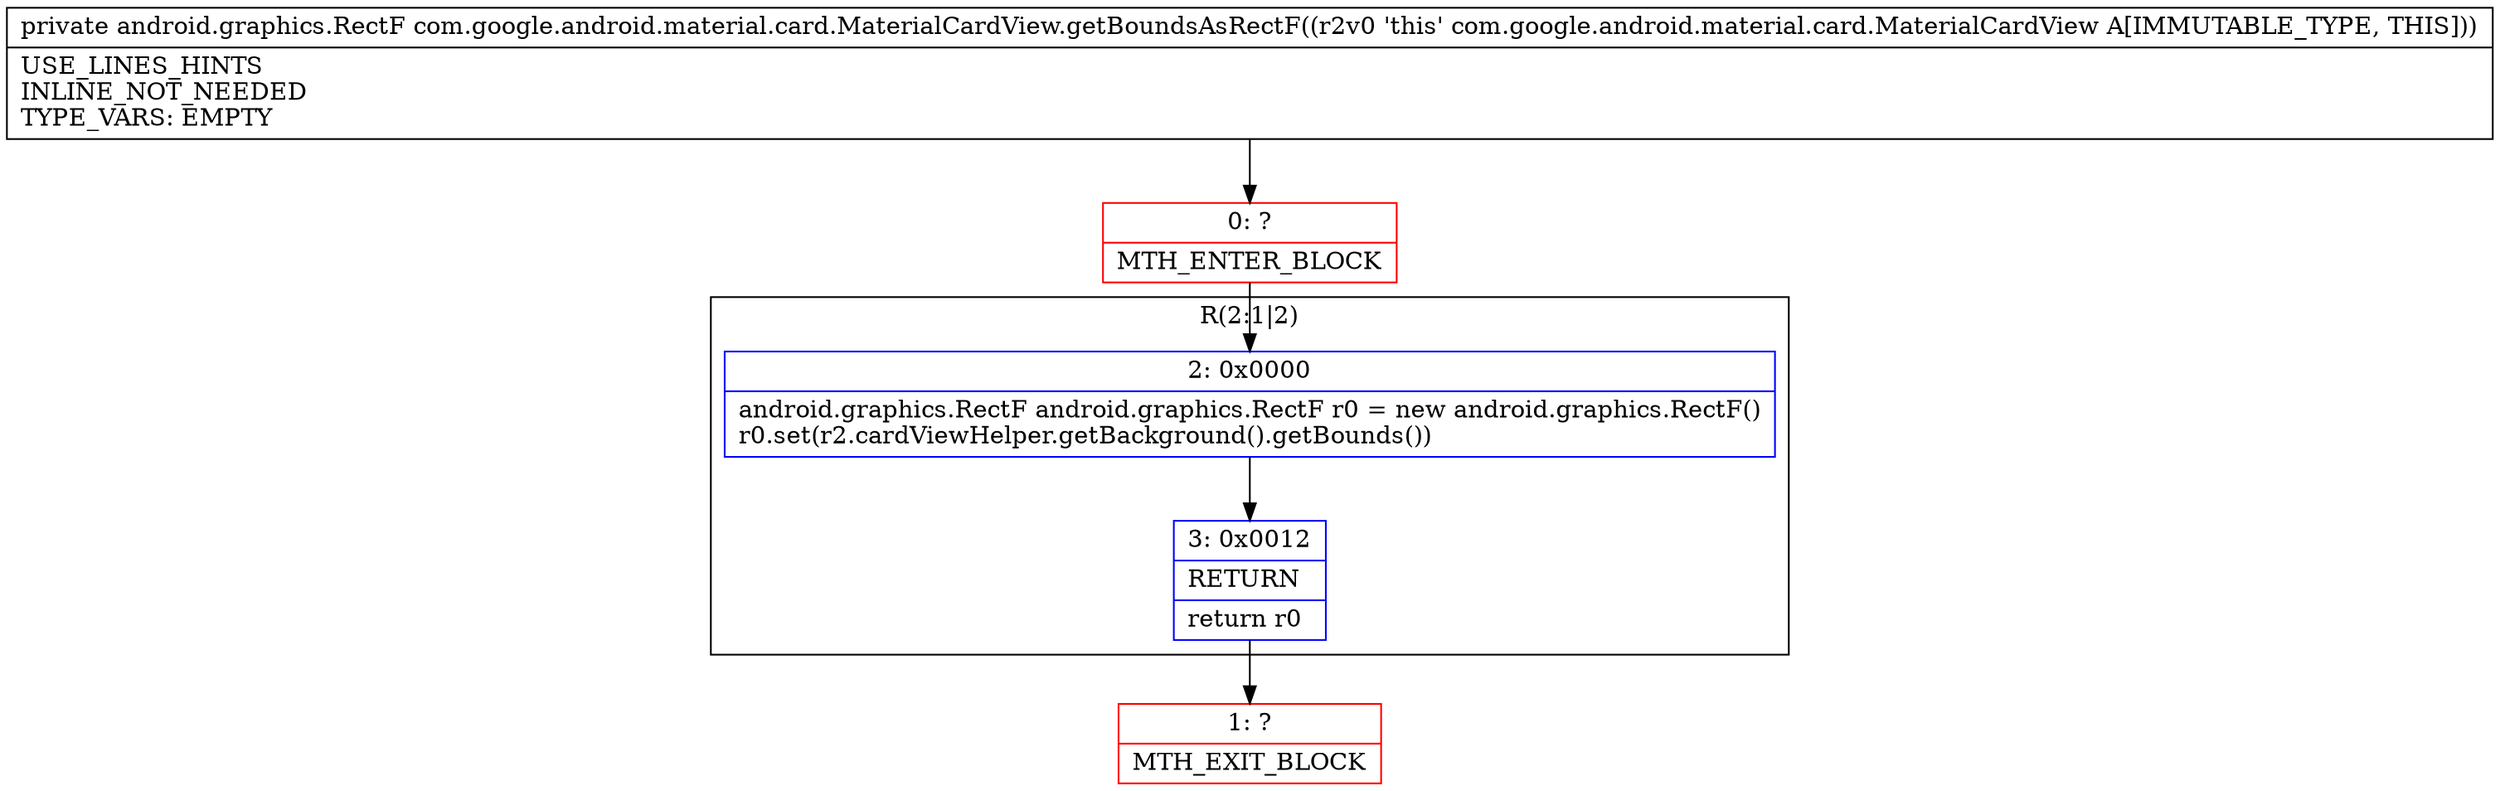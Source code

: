digraph "CFG forcom.google.android.material.card.MaterialCardView.getBoundsAsRectF()Landroid\/graphics\/RectF;" {
subgraph cluster_Region_2090423716 {
label = "R(2:1|2)";
node [shape=record,color=blue];
Node_2 [shape=record,label="{2\:\ 0x0000|android.graphics.RectF android.graphics.RectF r0 = new android.graphics.RectF()\lr0.set(r2.cardViewHelper.getBackground().getBounds())\l}"];
Node_3 [shape=record,label="{3\:\ 0x0012|RETURN\l|return r0\l}"];
}
Node_0 [shape=record,color=red,label="{0\:\ ?|MTH_ENTER_BLOCK\l}"];
Node_1 [shape=record,color=red,label="{1\:\ ?|MTH_EXIT_BLOCK\l}"];
MethodNode[shape=record,label="{private android.graphics.RectF com.google.android.material.card.MaterialCardView.getBoundsAsRectF((r2v0 'this' com.google.android.material.card.MaterialCardView A[IMMUTABLE_TYPE, THIS]))  | USE_LINES_HINTS\lINLINE_NOT_NEEDED\lTYPE_VARS: EMPTY\l}"];
MethodNode -> Node_0;Node_2 -> Node_3;
Node_3 -> Node_1;
Node_0 -> Node_2;
}

